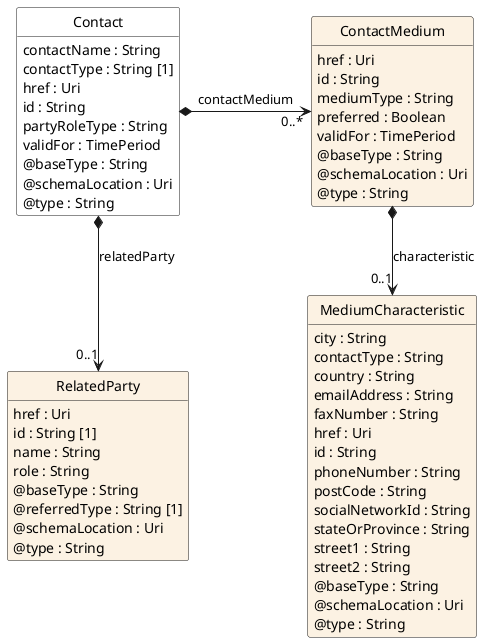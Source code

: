 @startuml
hide circle
hide methods
hide stereotype
show <<Enumeration>> stereotype
skinparam class {
   BackgroundColor<<Enumeration>> #E6F5F7
   BackgroundColor<<Ref>> #FFFFE0
   BackgroundColor<<Pivot>> #FFFFFFF
   BackgroundColor<<SimpleType>> #E2F0DA
   BackgroundColor #FCF2E3
}

class Contact <<Pivot>> {
    contactName : String
    contactType : String [1]
    href : Uri
    id : String
    partyRoleType : String
    validFor : TimePeriod
    @baseType : String
    @schemaLocation : Uri
    @type : String
}

class ContactMedium  {
    href : Uri
    id : String
    mediumType : String
    preferred : Boolean
    validFor : TimePeriod
    @baseType : String
    @schemaLocation : Uri
    @type : String
}

class MediumCharacteristic  {
    city : String
    contactType : String
    country : String
    emailAddress : String
    faxNumber : String
    href : Uri
    id : String
    phoneNumber : String
    postCode : String
    socialNetworkId : String
    stateOrProvince : String
    street1 : String
    street2 : String
    @baseType : String
    @schemaLocation : Uri
    @type : String
}

class RelatedParty  {
    href : Uri
    id : String [1]
    name : String
    role : String
    @baseType : String
    @referredType : String [1]
    @schemaLocation : Uri
    @type : String
}

Contact *-right-> "0..*" ContactMedium : contactMedium

Contact *-->  "0..1" RelatedParty : relatedParty

ContactMedium *-->  "0..1" MediumCharacteristic : characteristic

@enduml